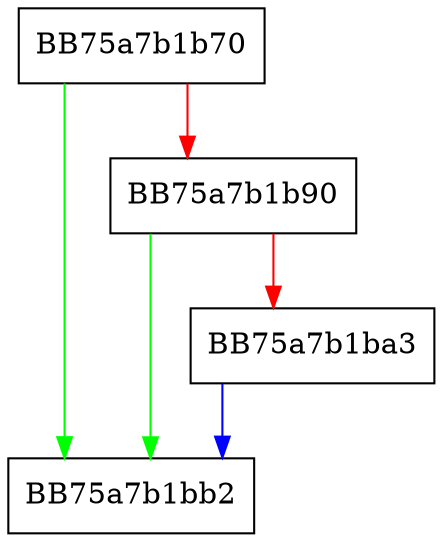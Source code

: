digraph _IsNonwritableInCurrentImage {
  node [shape="box"];
  graph [splines=ortho];
  BB75a7b1b70 -> BB75a7b1bb2 [color="green"];
  BB75a7b1b70 -> BB75a7b1b90 [color="red"];
  BB75a7b1b90 -> BB75a7b1bb2 [color="green"];
  BB75a7b1b90 -> BB75a7b1ba3 [color="red"];
  BB75a7b1ba3 -> BB75a7b1bb2 [color="blue"];
}